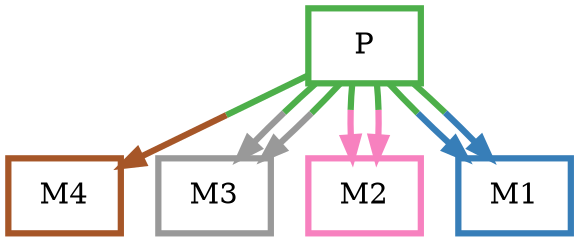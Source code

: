 digraph barS {
	{
		rank=same
	0 [shape=box,penwidth=3,colorscheme=set19,color=3,label="P"]
	}
	{
		rank=same
		4 [shape=box,penwidth=3,colorscheme=set19,color=7,label="M4"]
		3 [shape=box,penwidth=3,colorscheme=set19,color=9,label="M3"]
		2 [shape=box,penwidth=3,colorscheme=set19,color=8,label="M2"]
		1 [shape=box,penwidth=3,colorscheme=set19,color=2,label="M1"]
	}
	0 -> 2 [penwidth=3,colorscheme=set19,color="3;0.5:8"]
	0 -> 2 [penwidth=3,colorscheme=set19,color="3;0.5:8"]
	0 -> 4 [penwidth=3,colorscheme=set19,color="3;0.5:7"]
	0 -> 3 [penwidth=3,colorscheme=set19,color="3;0.5:9"]
	0 -> 3 [penwidth=3,colorscheme=set19,color="3;0.5:9"]
	0 -> 1 [penwidth=3,colorscheme=set19,color="3;0.5:2"]
	0 -> 1 [penwidth=3,colorscheme=set19,color="3;0.5:2"]
}

